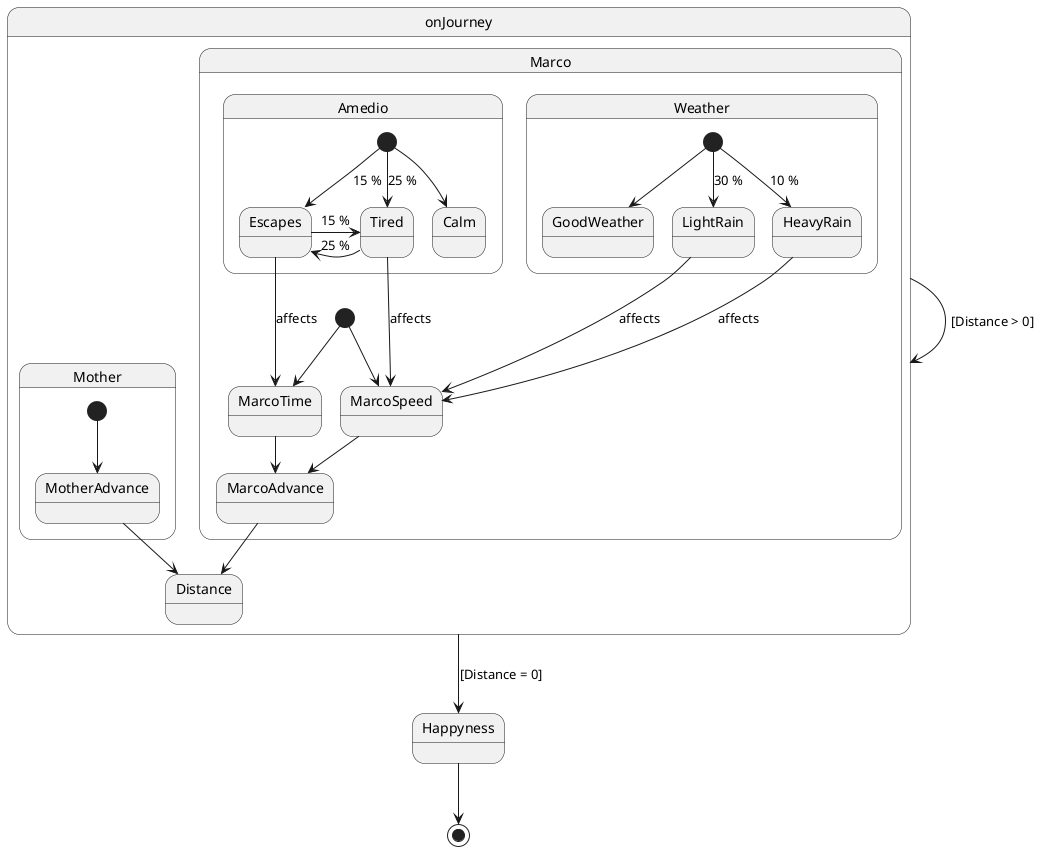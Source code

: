 @startuml

state onJourney {
state Marco{

[*] --> MarcoSpeed
[*] --> MarcoTime

state Weather{

[*] --> GoodWeather
[*] --> LightRain : 30 %
[*] --> HeavyRain : 10 %
}

state Amedio{

[*] --> Calm
[*] --> Escapes : 15 %
[*] --> Tired : 25 %
Escapes -> Tired: 15 %
Tired -> Escapes: 25 %
}

HeavyRain ---> MarcoSpeed : affects
LightRain ---> MarcoSpeed : affects

Escapes ---> MarcoTime : affects
Tired ---> MarcoSpeed : affects

MarcoTime --> MarcoAdvance
MarcoSpeed --> MarcoAdvance

}

state Mother {
    [*] --> MotherAdvance
}

MotherAdvance --> Distance
MarcoAdvance --> Distance

}

onJourney ---> onJourney : [Distance > 0]

onJourney --> Happyness : [Distance = 0]

Happyness --> [*]

@enduml
